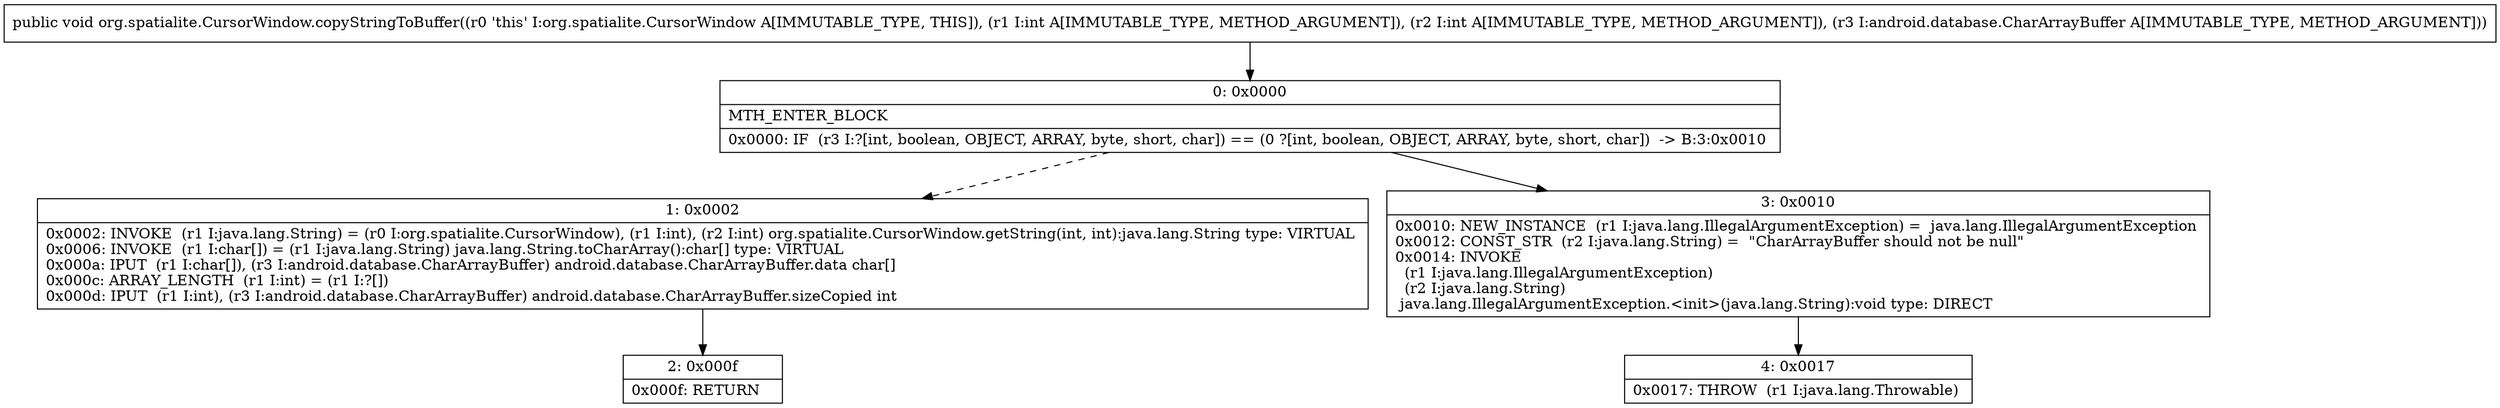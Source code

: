 digraph "CFG fororg.spatialite.CursorWindow.copyStringToBuffer(IILandroid\/database\/CharArrayBuffer;)V" {
Node_0 [shape=record,label="{0\:\ 0x0000|MTH_ENTER_BLOCK\l|0x0000: IF  (r3 I:?[int, boolean, OBJECT, ARRAY, byte, short, char]) == (0 ?[int, boolean, OBJECT, ARRAY, byte, short, char])  \-\> B:3:0x0010 \l}"];
Node_1 [shape=record,label="{1\:\ 0x0002|0x0002: INVOKE  (r1 I:java.lang.String) = (r0 I:org.spatialite.CursorWindow), (r1 I:int), (r2 I:int) org.spatialite.CursorWindow.getString(int, int):java.lang.String type: VIRTUAL \l0x0006: INVOKE  (r1 I:char[]) = (r1 I:java.lang.String) java.lang.String.toCharArray():char[] type: VIRTUAL \l0x000a: IPUT  (r1 I:char[]), (r3 I:android.database.CharArrayBuffer) android.database.CharArrayBuffer.data char[] \l0x000c: ARRAY_LENGTH  (r1 I:int) = (r1 I:?[]) \l0x000d: IPUT  (r1 I:int), (r3 I:android.database.CharArrayBuffer) android.database.CharArrayBuffer.sizeCopied int \l}"];
Node_2 [shape=record,label="{2\:\ 0x000f|0x000f: RETURN   \l}"];
Node_3 [shape=record,label="{3\:\ 0x0010|0x0010: NEW_INSTANCE  (r1 I:java.lang.IllegalArgumentException) =  java.lang.IllegalArgumentException \l0x0012: CONST_STR  (r2 I:java.lang.String) =  \"CharArrayBuffer should not be null\" \l0x0014: INVOKE  \l  (r1 I:java.lang.IllegalArgumentException)\l  (r2 I:java.lang.String)\l java.lang.IllegalArgumentException.\<init\>(java.lang.String):void type: DIRECT \l}"];
Node_4 [shape=record,label="{4\:\ 0x0017|0x0017: THROW  (r1 I:java.lang.Throwable) \l}"];
MethodNode[shape=record,label="{public void org.spatialite.CursorWindow.copyStringToBuffer((r0 'this' I:org.spatialite.CursorWindow A[IMMUTABLE_TYPE, THIS]), (r1 I:int A[IMMUTABLE_TYPE, METHOD_ARGUMENT]), (r2 I:int A[IMMUTABLE_TYPE, METHOD_ARGUMENT]), (r3 I:android.database.CharArrayBuffer A[IMMUTABLE_TYPE, METHOD_ARGUMENT])) }"];
MethodNode -> Node_0;
Node_0 -> Node_1[style=dashed];
Node_0 -> Node_3;
Node_1 -> Node_2;
Node_3 -> Node_4;
}


